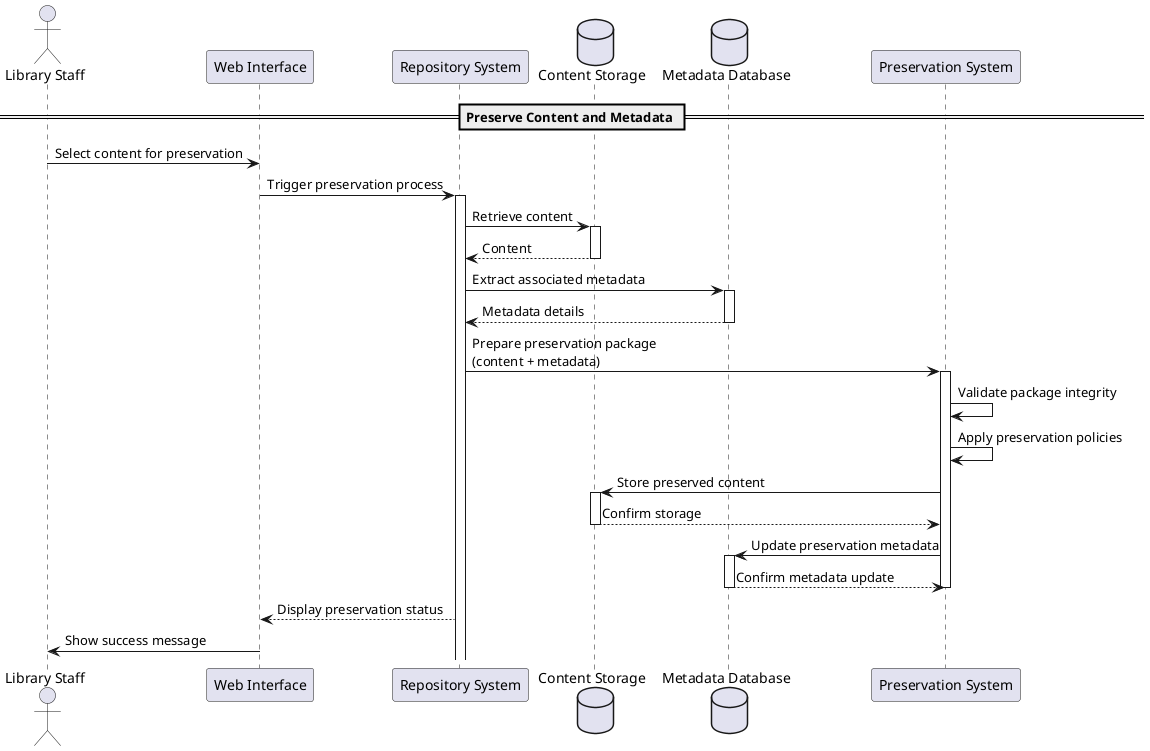 @startuml
actor "Library Staff" as staff
participant "Web Interface" as web
participant "Repository System" as system
database "Content Storage" as storage
database "Metadata Database" as metadata
participant "Preservation System" as preservation

== Preserve Content and Metadata ==

staff -> web : Select content for preservation
web -> system : Trigger preservation process
activate system

system -> storage : Retrieve content
activate storage
storage --> system : Content
deactivate storage

system -> metadata : Extract associated metadata
activate metadata
metadata --> system : Metadata details
deactivate metadata

system -> preservation : Prepare preservation package\n(content + metadata)
activate preservation

preservation -> preservation : Validate package integrity
preservation -> preservation : Apply preservation policies

preservation -> storage : Store preserved content
activate storage
storage --> preservation : Confirm storage
deactivate storage

preservation -> metadata : Update preservation metadata
activate metadata
metadata --> preservation : Confirm metadata update
deactivate metadata

deactivate preservation

system --> web : Display preservation status
web -> staff : Show success message

@enduml